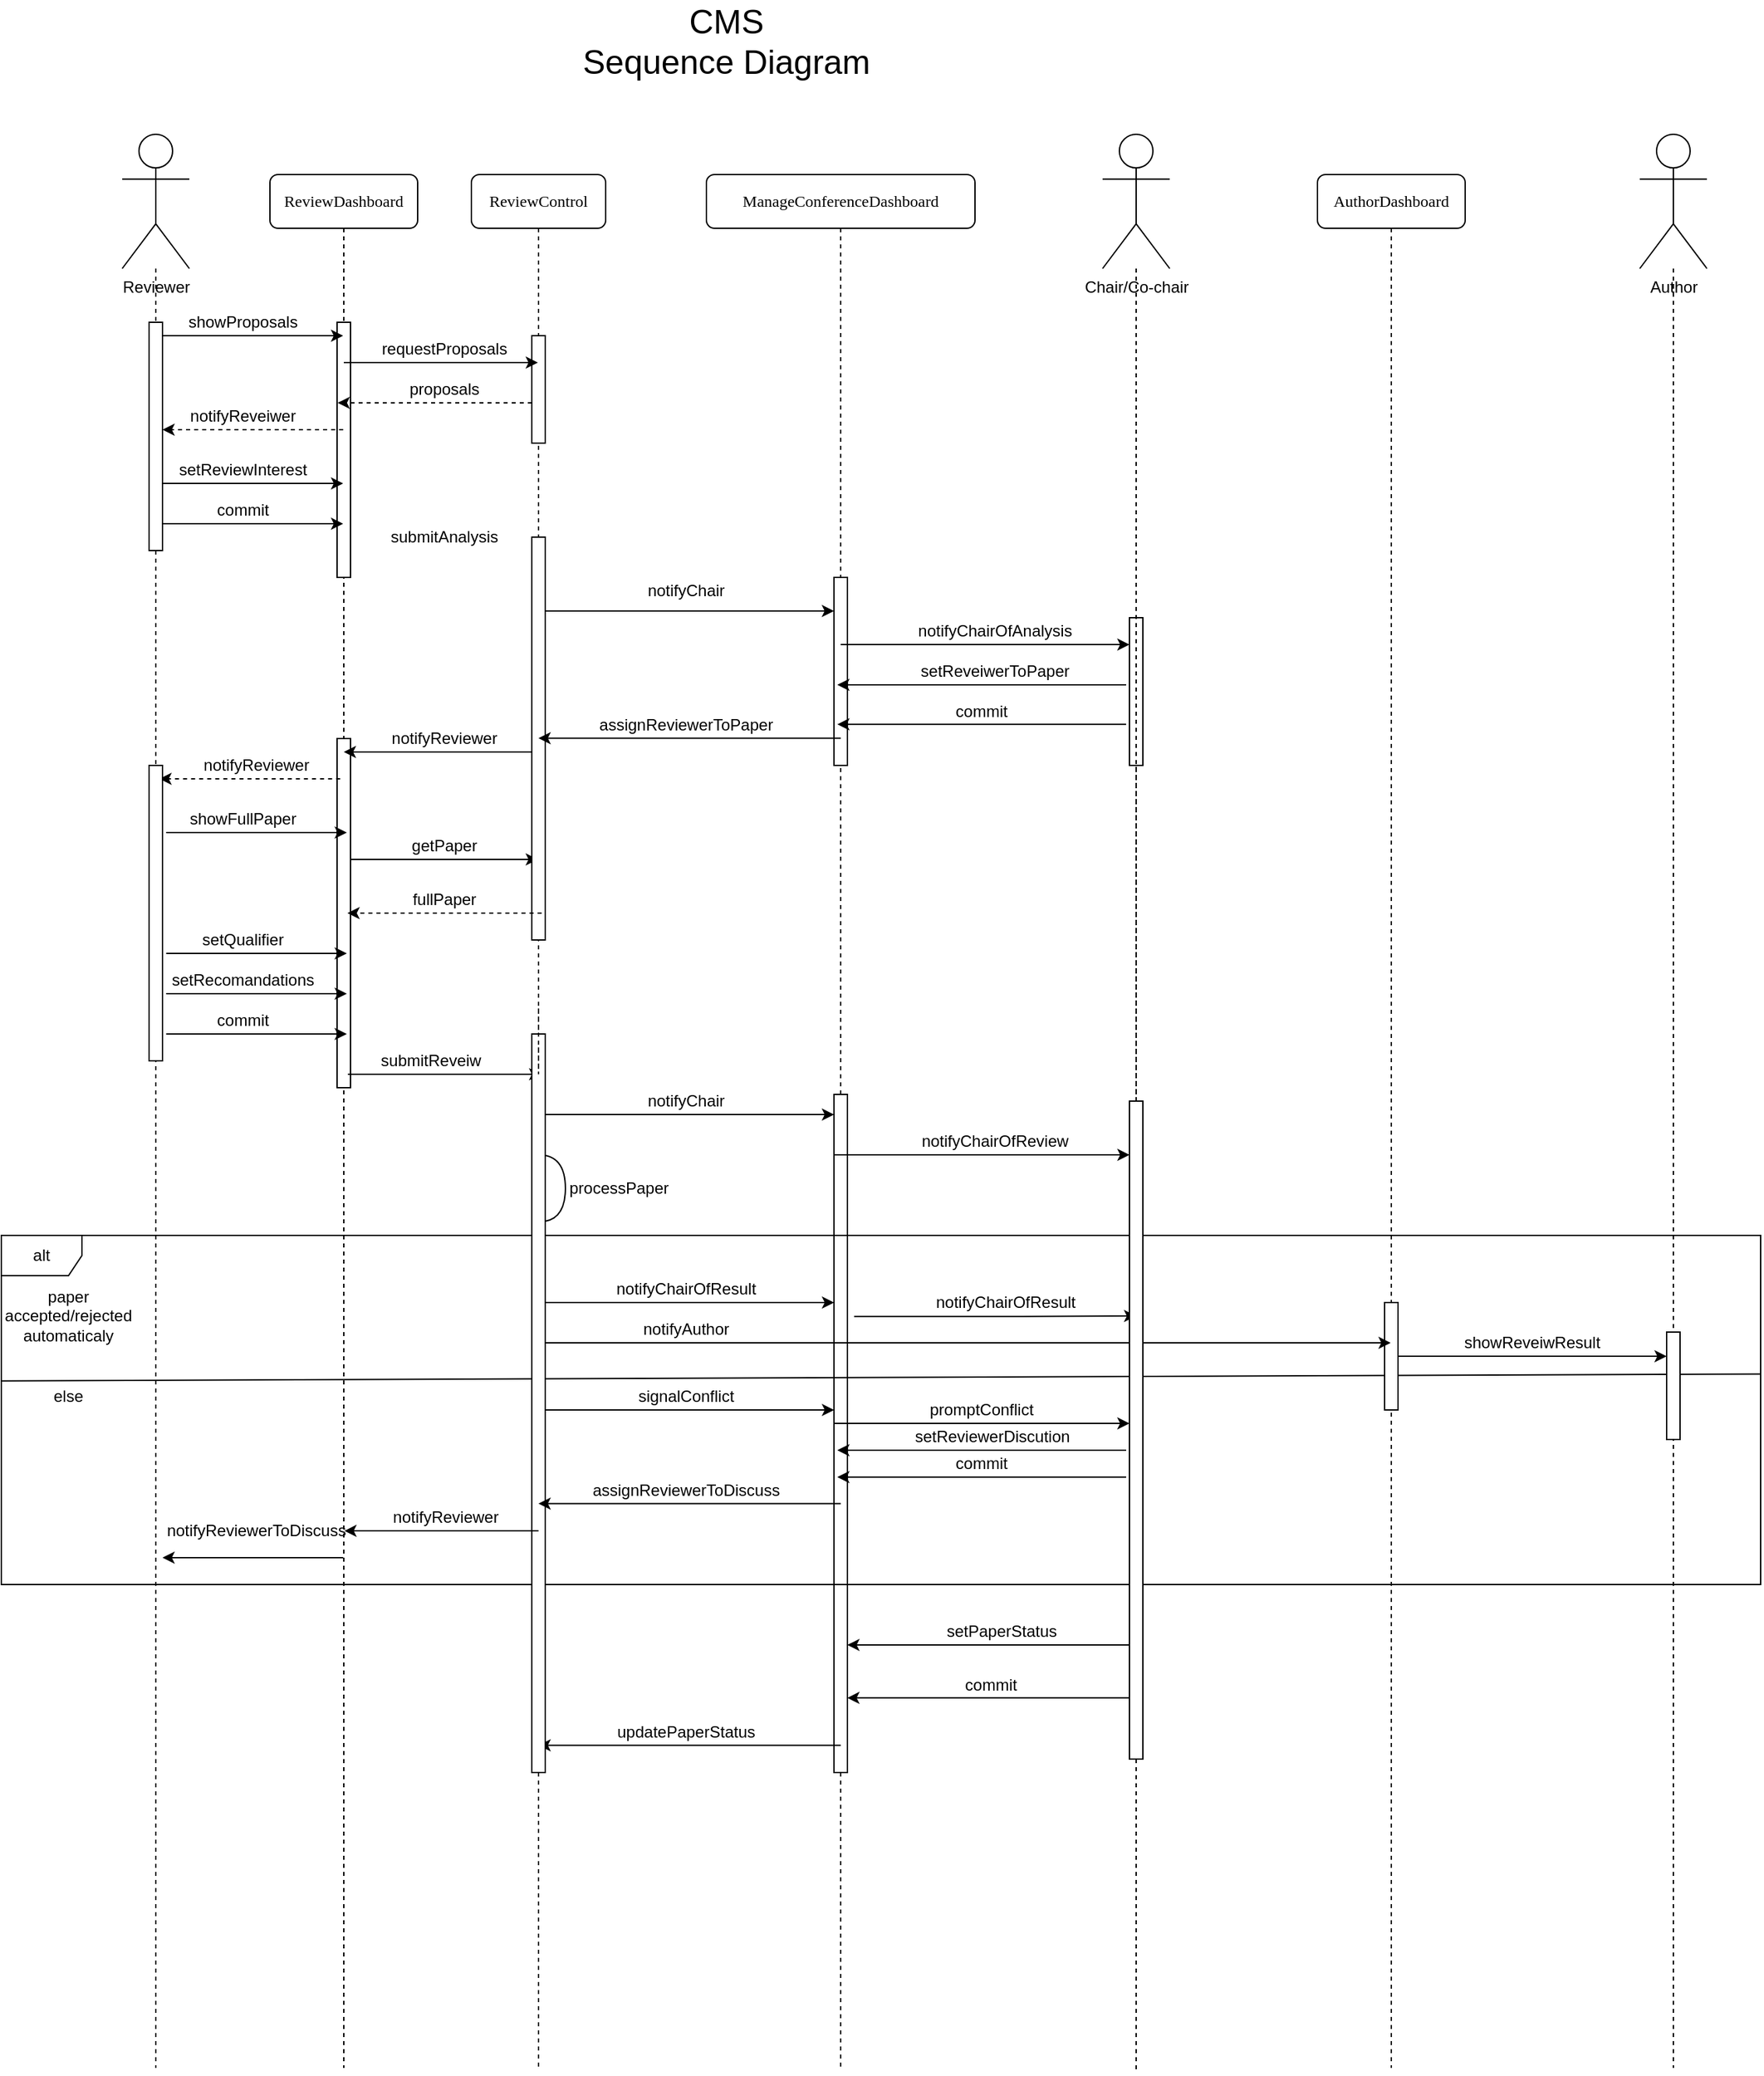 <mxfile version="14.5.4" type="device"><diagram name="Page-1" id="13e1069c-82ec-6db2-03f1-153e76fe0fe0"><mxGraphModel dx="2652" dy="85" grid="1" gridSize="10" guides="1" tooltips="1" connect="1" arrows="1" fold="1" page="1" pageScale="1" pageWidth="1100" pageHeight="850" background="#ffffff" math="0" shadow="0"><root><mxCell id="0"/><mxCell id="1" parent="0"/><mxCell id="bucNh9d91GPZDgI1Pmpa-3" value="&lt;span style=&quot;font-size: 25px&quot;&gt;CMS&lt;br&gt;Sequence Diagram&lt;br&gt;&lt;/span&gt;" style="text;html=1;strokeColor=none;fillColor=none;align=center;verticalAlign=middle;whiteSpace=wrap;rounded=0;" parent="1" vertex="1"><mxGeometry x="440" y="860" width="220" height="60" as="geometry"/></mxCell><mxCell id="bucNh9d91GPZDgI1Pmpa-11" style="edgeStyle=orthogonalEdgeStyle;rounded=0;orthogonalLoop=1;jettySize=auto;html=1;dashed=1;endArrow=none;endFill=0;" parent="1" source="bucNh9d91GPZDgI1Pmpa-7" edge="1"><mxGeometry relative="1" as="geometry"><mxPoint x="125" y="2400" as="targetPoint"/><Array as="points"><mxPoint x="125" y="1210"/><mxPoint x="125" y="1210"/></Array></mxGeometry></mxCell><mxCell id="bucNh9d91GPZDgI1Pmpa-7" value="Reviewer" style="shape=umlActor;verticalLabelPosition=bottom;verticalAlign=top;html=1;" parent="1" vertex="1"><mxGeometry x="100" y="960" width="50" height="100" as="geometry"/></mxCell><mxCell id="bucNh9d91GPZDgI1Pmpa-9" style="edgeStyle=orthogonalEdgeStyle;rounded=0;orthogonalLoop=1;jettySize=auto;html=1;dashed=1;endArrow=none;endFill=0;" parent="1" source="entU-i0mzUF8qTm8JItJ-14" edge="1"><mxGeometry relative="1" as="geometry"><mxPoint x="855" y="2403.429" as="targetPoint"/><Array as="points"><mxPoint x="855" y="1400"/></Array></mxGeometry></mxCell><mxCell id="bucNh9d91GPZDgI1Pmpa-8" value="Chair/Co-chair" style="shape=umlActor;verticalLabelPosition=bottom;verticalAlign=top;html=1;" parent="1" vertex="1"><mxGeometry x="830" y="960" width="50" height="100" as="geometry"/></mxCell><mxCell id="bucNh9d91GPZDgI1Pmpa-55" style="edgeStyle=orthogonalEdgeStyle;rounded=0;orthogonalLoop=1;jettySize=auto;html=1;startArrow=none;startFill=0;endArrow=classic;endFill=1;" parent="1" source="bucNh9d91GPZDgI1Pmpa-12" target="bucNh9d91GPZDgI1Pmpa-13" edge="1"><mxGeometry relative="1" as="geometry"><Array as="points"><mxPoint x="350" y="1500"/><mxPoint x="350" y="1500"/></Array></mxGeometry></mxCell><mxCell id="bucNh9d91GPZDgI1Pmpa-12" value="ReviewDashboard" style="shape=umlLifeline;perimeter=lifelinePerimeter;whiteSpace=wrap;html=1;container=1;collapsible=0;recursiveResize=0;outlineConnect=0;rounded=1;shadow=0;comic=0;labelBackgroundColor=none;strokeWidth=1;fontFamily=Verdana;fontSize=12;align=center;" parent="1" vertex="1"><mxGeometry x="210" y="990" width="110" height="1410" as="geometry"/></mxCell><mxCell id="entU-i0mzUF8qTm8JItJ-3" value="" style="html=1;points=[];perimeter=orthogonalPerimeter;" parent="bucNh9d91GPZDgI1Pmpa-12" vertex="1"><mxGeometry x="50" y="110" width="10" height="190" as="geometry"/></mxCell><mxCell id="entU-i0mzUF8qTm8JItJ-6" value="" style="html=1;points=[];perimeter=orthogonalPerimeter;" parent="bucNh9d91GPZDgI1Pmpa-12" vertex="1"><mxGeometry x="50" y="420" width="10" height="260" as="geometry"/></mxCell><mxCell id="bucNh9d91GPZDgI1Pmpa-36" style="edgeStyle=orthogonalEdgeStyle;rounded=0;orthogonalLoop=1;jettySize=auto;html=1;startArrow=none;startFill=0;endArrow=classic;endFill=1;" parent="1" source="bucNh9d91GPZDgI1Pmpa-13" edge="1"><mxGeometry relative="1" as="geometry"><mxPoint x="630" y="1315" as="targetPoint"/></mxGeometry></mxCell><mxCell id="bucNh9d91GPZDgI1Pmpa-48" style="edgeStyle=orthogonalEdgeStyle;rounded=0;orthogonalLoop=1;jettySize=auto;html=1;startArrow=none;startFill=0;endArrow=classic;endFill=1;" parent="1" source="bucNh9d91GPZDgI1Pmpa-13" target="bucNh9d91GPZDgI1Pmpa-12" edge="1"><mxGeometry relative="1" as="geometry"><Array as="points"><mxPoint x="330" y="1420"/><mxPoint x="330" y="1420"/></Array></mxGeometry></mxCell><mxCell id="bucNh9d91GPZDgI1Pmpa-67" style="edgeStyle=orthogonalEdgeStyle;rounded=0;orthogonalLoop=1;jettySize=auto;html=1;startArrow=none;startFill=0;endArrow=none;endFill=0;dashed=1;" parent="1" source="entU-i0mzUF8qTm8JItJ-11" edge="1"><mxGeometry relative="1" as="geometry"><mxPoint x="410" y="2400" as="targetPoint"/></mxGeometry></mxCell><mxCell id="bucNh9d91GPZDgI1Pmpa-13" value="ReviewControl" style="shape=umlLifeline;perimeter=lifelinePerimeter;whiteSpace=wrap;html=1;container=1;collapsible=0;recursiveResize=0;outlineConnect=0;rounded=1;shadow=0;comic=0;labelBackgroundColor=none;strokeWidth=1;fontFamily=Verdana;fontSize=12;align=center;" parent="1" vertex="1"><mxGeometry x="360" y="990" width="100" height="650" as="geometry"/></mxCell><mxCell id="entU-i0mzUF8qTm8JItJ-7" value="" style="html=1;points=[];perimeter=orthogonalPerimeter;" parent="bucNh9d91GPZDgI1Pmpa-13" vertex="1"><mxGeometry x="45" y="120" width="10" height="80" as="geometry"/></mxCell><mxCell id="entU-i0mzUF8qTm8JItJ-8" value="" style="html=1;points=[];perimeter=orthogonalPerimeter;" parent="bucNh9d91GPZDgI1Pmpa-13" vertex="1"><mxGeometry x="45" y="270" width="10" height="300" as="geometry"/></mxCell><mxCell id="bucNh9d91GPZDgI1Pmpa-18" value="" style="endArrow=classic;html=1;" parent="1" target="bucNh9d91GPZDgI1Pmpa-12" edge="1"><mxGeometry width="50" height="50" relative="1" as="geometry"><mxPoint x="130" y="1110" as="sourcePoint"/><mxPoint x="200" y="1110" as="targetPoint"/><Array as="points"><mxPoint x="230" y="1110"/></Array></mxGeometry></mxCell><mxCell id="bucNh9d91GPZDgI1Pmpa-19" value="showProposals" style="text;html=1;strokeColor=none;fillColor=none;align=center;verticalAlign=middle;whiteSpace=wrap;rounded=0;" parent="1" vertex="1"><mxGeometry x="170" y="1090" width="40" height="20" as="geometry"/></mxCell><mxCell id="bucNh9d91GPZDgI1Pmpa-21" value="requestProposals" style="text;html=1;strokeColor=none;fillColor=none;align=center;verticalAlign=middle;whiteSpace=wrap;rounded=0;" parent="1" vertex="1"><mxGeometry x="320" y="1110" width="40" height="20" as="geometry"/></mxCell><mxCell id="bucNh9d91GPZDgI1Pmpa-22" value="" style="endArrow=classic;html=1;" parent="1" source="bucNh9d91GPZDgI1Pmpa-12" target="bucNh9d91GPZDgI1Pmpa-13" edge="1"><mxGeometry width="50" height="50" relative="1" as="geometry"><mxPoint x="265.5" y="1140" as="sourcePoint"/><mxPoint x="400" y="1140" as="targetPoint"/><Array as="points"><mxPoint x="340" y="1130"/><mxPoint x="400" y="1130"/></Array></mxGeometry></mxCell><mxCell id="bucNh9d91GPZDgI1Pmpa-25" value="proposals" style="text;html=1;strokeColor=none;fillColor=none;align=center;verticalAlign=middle;whiteSpace=wrap;rounded=0;" parent="1" vertex="1"><mxGeometry x="320" y="1140" width="40" height="20" as="geometry"/></mxCell><mxCell id="bucNh9d91GPZDgI1Pmpa-28" style="edgeStyle=orthogonalEdgeStyle;rounded=0;orthogonalLoop=1;jettySize=auto;html=1;endArrow=classic;endFill=1;dashed=1;startArrow=none;startFill=0;" parent="1" edge="1"><mxGeometry relative="1" as="geometry"><mxPoint x="264.57" y="1179.999" as="sourcePoint"/><mxPoint x="130" y="1180" as="targetPoint"/><Array as="points"><mxPoint x="175.07" y="1179.97"/><mxPoint x="175.07" y="1179.97"/></Array></mxGeometry></mxCell><mxCell id="bucNh9d91GPZDgI1Pmpa-30" value="" style="endArrow=classic;html=1;" parent="1" edge="1"><mxGeometry width="50" height="50" relative="1" as="geometry"><mxPoint x="130" y="1220" as="sourcePoint"/><mxPoint x="264.5" y="1220" as="targetPoint"/><Array as="points"><mxPoint x="230" y="1220"/></Array></mxGeometry></mxCell><mxCell id="bucNh9d91GPZDgI1Pmpa-31" value="setReviewInterest" style="text;html=1;strokeColor=none;fillColor=none;align=center;verticalAlign=middle;whiteSpace=wrap;rounded=0;" parent="1" vertex="1"><mxGeometry x="140" y="1200" width="100" height="20" as="geometry"/></mxCell><mxCell id="bucNh9d91GPZDgI1Pmpa-33" value="submitAnalysis" style="text;html=1;strokeColor=none;fillColor=none;align=center;verticalAlign=middle;whiteSpace=wrap;rounded=0;" parent="1" vertex="1"><mxGeometry x="300" y="1250" width="80" height="20" as="geometry"/></mxCell><mxCell id="bucNh9d91GPZDgI1Pmpa-34" value="" style="endArrow=classic;html=1;" parent="1" edge="1"><mxGeometry width="50" height="50" relative="1" as="geometry"><mxPoint x="130" y="1250" as="sourcePoint"/><mxPoint x="264.5" y="1250" as="targetPoint"/><Array as="points"><mxPoint x="230" y="1250"/></Array></mxGeometry></mxCell><mxCell id="bucNh9d91GPZDgI1Pmpa-35" value="commit" style="text;html=1;strokeColor=none;fillColor=none;align=center;verticalAlign=middle;whiteSpace=wrap;rounded=0;" parent="1" vertex="1"><mxGeometry x="140" y="1230" width="100" height="20" as="geometry"/></mxCell><mxCell id="bucNh9d91GPZDgI1Pmpa-37" value="notifyChair" style="text;html=1;strokeColor=none;fillColor=none;align=center;verticalAlign=middle;whiteSpace=wrap;rounded=0;" parent="1" vertex="1"><mxGeometry x="480" y="1290" width="80" height="20" as="geometry"/></mxCell><mxCell id="bucNh9d91GPZDgI1Pmpa-39" value="setReveiwerToPaper" style="text;html=1;strokeColor=none;fillColor=none;align=center;verticalAlign=middle;whiteSpace=wrap;rounded=0;" parent="1" vertex="1"><mxGeometry x="700" y="1350" width="100" height="20" as="geometry"/></mxCell><mxCell id="bucNh9d91GPZDgI1Pmpa-72" style="edgeStyle=orthogonalEdgeStyle;rounded=0;orthogonalLoop=1;jettySize=auto;html=1;dashed=1;startArrow=none;startFill=0;endArrow=none;endFill=0;" parent="1" source="bucNh9d91GPZDgI1Pmpa-40" edge="1"><mxGeometry relative="1" as="geometry"><mxPoint x="635" y="2401.714" as="targetPoint"/></mxGeometry></mxCell><mxCell id="bucNh9d91GPZDgI1Pmpa-40" value="ManageConferenceDashboard" style="shape=umlLifeline;perimeter=lifelinePerimeter;whiteSpace=wrap;html=1;container=1;collapsible=0;recursiveResize=0;outlineConnect=0;rounded=1;shadow=0;comic=0;labelBackgroundColor=none;strokeWidth=1;fontFamily=Verdana;fontSize=12;align=center;" parent="1" vertex="1"><mxGeometry x="535" y="990" width="200" height="1190" as="geometry"/></mxCell><mxCell id="entU-i0mzUF8qTm8JItJ-9" value="" style="html=1;points=[];perimeter=orthogonalPerimeter;" parent="bucNh9d91GPZDgI1Pmpa-40" vertex="1"><mxGeometry x="95" y="300" width="10" height="140" as="geometry"/></mxCell><mxCell id="entU-i0mzUF8qTm8JItJ-13" value="" style="html=1;points=[];perimeter=orthogonalPerimeter;" parent="bucNh9d91GPZDgI1Pmpa-40" vertex="1"><mxGeometry x="95" y="685" width="10" height="505" as="geometry"/></mxCell><mxCell id="bucNh9d91GPZDgI1Pmpa-41" style="edgeStyle=orthogonalEdgeStyle;rounded=0;orthogonalLoop=1;jettySize=auto;html=1;startArrow=none;startFill=0;endArrow=classic;endFill=1;" parent="1" edge="1"><mxGeometry relative="1" as="geometry"><mxPoint x="850" y="1340" as="targetPoint"/><mxPoint x="635" y="1340" as="sourcePoint"/></mxGeometry></mxCell><mxCell id="bucNh9d91GPZDgI1Pmpa-42" value="notifyChairOfAnalysis" style="text;html=1;strokeColor=none;fillColor=none;align=center;verticalAlign=middle;whiteSpace=wrap;rounded=0;" parent="1" vertex="1"><mxGeometry x="690" y="1320" width="120" height="20" as="geometry"/></mxCell><mxCell id="bucNh9d91GPZDgI1Pmpa-47" value="assignReviewerToPaper" style="text;html=1;strokeColor=none;fillColor=none;align=center;verticalAlign=middle;whiteSpace=wrap;rounded=0;" parent="1" vertex="1"><mxGeometry x="470.03" y="1390" width="100" height="20" as="geometry"/></mxCell><mxCell id="bucNh9d91GPZDgI1Pmpa-49" value="notifyReviewer" style="text;html=1;strokeColor=none;fillColor=none;align=center;verticalAlign=middle;whiteSpace=wrap;rounded=0;" parent="1" vertex="1"><mxGeometry x="290" y="1400" width="100" height="20" as="geometry"/></mxCell><mxCell id="bucNh9d91GPZDgI1Pmpa-51" style="edgeStyle=orthogonalEdgeStyle;rounded=0;orthogonalLoop=1;jettySize=auto;html=1;endArrow=classic;endFill=1;dashed=1;startArrow=none;startFill=0;" parent="1" edge="1"><mxGeometry relative="1" as="geometry"><mxPoint x="262.29" y="1439.999" as="sourcePoint"/><mxPoint x="127.72" y="1440" as="targetPoint"/><Array as="points"><mxPoint x="172.79" y="1439.97"/><mxPoint x="172.79" y="1439.97"/></Array></mxGeometry></mxCell><mxCell id="bucNh9d91GPZDgI1Pmpa-52" value="notifyReviewer" style="text;html=1;strokeColor=none;fillColor=none;align=center;verticalAlign=middle;whiteSpace=wrap;rounded=0;" parent="1" vertex="1"><mxGeometry x="150" y="1420" width="100" height="20" as="geometry"/></mxCell><mxCell id="bucNh9d91GPZDgI1Pmpa-53" value="" style="endArrow=classic;html=1;" parent="1" edge="1"><mxGeometry width="50" height="50" relative="1" as="geometry"><mxPoint x="132.75" y="1480" as="sourcePoint"/><mxPoint x="267.25" y="1480" as="targetPoint"/><Array as="points"><mxPoint x="232.75" y="1480"/></Array></mxGeometry></mxCell><mxCell id="bucNh9d91GPZDgI1Pmpa-54" value="showFullPaper" style="text;html=1;strokeColor=none;fillColor=none;align=center;verticalAlign=middle;whiteSpace=wrap;rounded=0;" parent="1" vertex="1"><mxGeometry x="140" y="1460" width="100" height="20" as="geometry"/></mxCell><mxCell id="bucNh9d91GPZDgI1Pmpa-56" value="getPaper" style="text;html=1;strokeColor=none;fillColor=none;align=center;verticalAlign=middle;whiteSpace=wrap;rounded=0;" parent="1" vertex="1"><mxGeometry x="290" y="1480" width="100" height="20" as="geometry"/></mxCell><mxCell id="bucNh9d91GPZDgI1Pmpa-57" style="edgeStyle=orthogonalEdgeStyle;rounded=0;orthogonalLoop=1;jettySize=auto;html=1;endArrow=classic;endFill=1;dashed=1;startArrow=none;startFill=0;" parent="1" edge="1"><mxGeometry relative="1" as="geometry"><mxPoint x="412.29" y="1539.999" as="sourcePoint"/><mxPoint x="267.719" y="1539.999" as="targetPoint"/><Array as="points"><mxPoint x="322.79" y="1539.97"/><mxPoint x="322.79" y="1539.97"/></Array></mxGeometry></mxCell><mxCell id="bucNh9d91GPZDgI1Pmpa-58" value="notifyReveiwer" style="text;html=1;strokeColor=none;fillColor=none;align=center;verticalAlign=middle;whiteSpace=wrap;rounded=0;" parent="1" vertex="1"><mxGeometry x="170" y="1160" width="40" height="20" as="geometry"/></mxCell><mxCell id="bucNh9d91GPZDgI1Pmpa-59" value="fullPaper" style="text;html=1;strokeColor=none;fillColor=none;align=center;verticalAlign=middle;whiteSpace=wrap;rounded=0;" parent="1" vertex="1"><mxGeometry x="290" y="1520" width="100" height="20" as="geometry"/></mxCell><mxCell id="bucNh9d91GPZDgI1Pmpa-60" value="" style="endArrow=classic;html=1;" parent="1" edge="1"><mxGeometry width="50" height="50" relative="1" as="geometry"><mxPoint x="132.75" y="1570" as="sourcePoint"/><mxPoint x="267.25" y="1570" as="targetPoint"/><Array as="points"><mxPoint x="232.75" y="1570"/></Array></mxGeometry></mxCell><mxCell id="bucNh9d91GPZDgI1Pmpa-61" value="setQualifier" style="text;html=1;strokeColor=none;fillColor=none;align=center;verticalAlign=middle;whiteSpace=wrap;rounded=0;" parent="1" vertex="1"><mxGeometry x="140" y="1550" width="100" height="20" as="geometry"/></mxCell><mxCell id="bucNh9d91GPZDgI1Pmpa-62" value="" style="endArrow=classic;html=1;" parent="1" edge="1"><mxGeometry width="50" height="50" relative="1" as="geometry"><mxPoint x="132.75" y="1600" as="sourcePoint"/><mxPoint x="267.25" y="1600" as="targetPoint"/><Array as="points"><mxPoint x="232.75" y="1600"/></Array></mxGeometry></mxCell><mxCell id="bucNh9d91GPZDgI1Pmpa-63" value="setRecomandations" style="text;html=1;strokeColor=none;fillColor=none;align=center;verticalAlign=middle;whiteSpace=wrap;rounded=0;" parent="1" vertex="1"><mxGeometry x="140" y="1580" width="100" height="20" as="geometry"/></mxCell><mxCell id="bucNh9d91GPZDgI1Pmpa-64" value="" style="endArrow=classic;html=1;" parent="1" edge="1"><mxGeometry width="50" height="50" relative="1" as="geometry"><mxPoint x="132.75" y="1630" as="sourcePoint"/><mxPoint x="267.25" y="1630" as="targetPoint"/><Array as="points"><mxPoint x="232.75" y="1630"/></Array></mxGeometry></mxCell><mxCell id="bucNh9d91GPZDgI1Pmpa-65" value="commit" style="text;html=1;strokeColor=none;fillColor=none;align=center;verticalAlign=middle;whiteSpace=wrap;rounded=0;" parent="1" vertex="1"><mxGeometry x="140" y="1610" width="100" height="20" as="geometry"/></mxCell><mxCell id="bucNh9d91GPZDgI1Pmpa-68" style="edgeStyle=orthogonalEdgeStyle;rounded=0;orthogonalLoop=1;jettySize=auto;html=1;startArrow=none;startFill=0;endArrow=classic;endFill=1;" parent="1" edge="1"><mxGeometry relative="1" as="geometry"><mxPoint x="268" y="1660" as="sourcePoint"/><mxPoint x="412" y="1660" as="targetPoint"/><Array as="points"><mxPoint x="352.79" y="1659.97"/><mxPoint x="352.79" y="1659.97"/></Array></mxGeometry></mxCell><mxCell id="bucNh9d91GPZDgI1Pmpa-69" value="submitReveiw" style="text;html=1;strokeColor=none;fillColor=none;align=center;verticalAlign=middle;whiteSpace=wrap;rounded=0;" parent="1" vertex="1"><mxGeometry x="280" y="1640" width="100" height="20" as="geometry"/></mxCell><mxCell id="bucNh9d91GPZDgI1Pmpa-70" style="edgeStyle=orthogonalEdgeStyle;rounded=0;orthogonalLoop=1;jettySize=auto;html=1;startArrow=none;startFill=0;endArrow=classic;endFill=1;" parent="1" edge="1"><mxGeometry relative="1" as="geometry"><mxPoint x="630.04" y="1690" as="targetPoint"/><mxPoint x="409.969" y="1690" as="sourcePoint"/></mxGeometry></mxCell><mxCell id="bucNh9d91GPZDgI1Pmpa-71" value="notifyChair" style="text;html=1;strokeColor=none;fillColor=none;align=center;verticalAlign=middle;whiteSpace=wrap;rounded=0;" parent="1" vertex="1"><mxGeometry x="480" y="1670" width="80" height="20" as="geometry"/></mxCell><mxCell id="bucNh9d91GPZDgI1Pmpa-74" value="notifyChairOfReview" style="text;html=1;strokeColor=none;fillColor=none;align=center;verticalAlign=middle;whiteSpace=wrap;rounded=0;" parent="1" vertex="1"><mxGeometry x="690" y="1700" width="120" height="20" as="geometry"/></mxCell><mxCell id="bucNh9d91GPZDgI1Pmpa-78" value="" style="shape=requiredInterface;html=1;verticalLabelPosition=bottom;" parent="1" vertex="1"><mxGeometry x="410" y="1720" width="20" height="50" as="geometry"/></mxCell><mxCell id="bucNh9d91GPZDgI1Pmpa-79" value="processPaper" style="text;html=1;strokeColor=none;fillColor=none;align=center;verticalAlign=middle;whiteSpace=wrap;rounded=0;" parent="1" vertex="1"><mxGeometry x="430" y="1735" width="80" height="20" as="geometry"/></mxCell><mxCell id="bucNh9d91GPZDgI1Pmpa-80" value="alt" style="shape=umlFrame;whiteSpace=wrap;html=1;" parent="1" vertex="1"><mxGeometry x="10" y="1780" width="1310" height="260" as="geometry"/></mxCell><mxCell id="bucNh9d91GPZDgI1Pmpa-81" value="paper accepted/rejected automaticaly" style="text;html=1;strokeColor=none;fillColor=none;align=center;verticalAlign=middle;whiteSpace=wrap;rounded=0;" parent="1" vertex="1"><mxGeometry x="20" y="1830" width="80" height="20" as="geometry"/></mxCell><mxCell id="bucNh9d91GPZDgI1Pmpa-82" value="" style="endArrow=none;html=1;exitX=0;exitY=0.417;exitDx=0;exitDy=0;exitPerimeter=0;entryX=1;entryY=0.397;entryDx=0;entryDy=0;entryPerimeter=0;" parent="1" source="bucNh9d91GPZDgI1Pmpa-80" target="bucNh9d91GPZDgI1Pmpa-80" edge="1"><mxGeometry width="50" height="50" relative="1" as="geometry"><mxPoint x="500" y="1890" as="sourcePoint"/><mxPoint x="910" y="1857" as="targetPoint"/></mxGeometry></mxCell><mxCell id="bucNh9d91GPZDgI1Pmpa-83" value="else" style="text;html=1;strokeColor=none;fillColor=none;align=center;verticalAlign=middle;whiteSpace=wrap;rounded=0;" parent="1" vertex="1"><mxGeometry x="20" y="1890" width="80" height="20" as="geometry"/></mxCell><mxCell id="bucNh9d91GPZDgI1Pmpa-84" style="edgeStyle=orthogonalEdgeStyle;rounded=0;orthogonalLoop=1;jettySize=auto;html=1;startArrow=none;startFill=0;endArrow=classic;endFill=1;" parent="1" edge="1"><mxGeometry relative="1" as="geometry"><mxPoint x="630.07" y="1830" as="targetPoint"/><mxPoint x="409.999" y="1830" as="sourcePoint"/></mxGeometry></mxCell><mxCell id="bucNh9d91GPZDgI1Pmpa-85" value="notifyChairOfResult" style="text;html=1;strokeColor=none;fillColor=none;align=center;verticalAlign=middle;whiteSpace=wrap;rounded=0;" parent="1" vertex="1"><mxGeometry x="480.03" y="1810" width="80" height="20" as="geometry"/></mxCell><mxCell id="bucNh9d91GPZDgI1Pmpa-88" style="edgeStyle=orthogonalEdgeStyle;rounded=0;orthogonalLoop=1;jettySize=auto;html=1;startArrow=none;startFill=0;endArrow=classic;endFill=1;exitX=0.509;exitY=0.913;exitDx=0;exitDy=0;exitPerimeter=0;" parent="1" edge="1"><mxGeometry relative="1" as="geometry"><mxPoint x="855" y="1840.01" as="targetPoint"/><mxPoint x="645.0" y="1840.4" as="sourcePoint"/><Array as="points"><mxPoint x="754" y="1840.01"/><mxPoint x="863" y="1840.01"/></Array></mxGeometry></mxCell><mxCell id="bucNh9d91GPZDgI1Pmpa-89" value="notifyChairOfResult" style="text;html=1;strokeColor=none;fillColor=none;align=center;verticalAlign=middle;whiteSpace=wrap;rounded=0;" parent="1" vertex="1"><mxGeometry x="698.2" y="1820" width="120" height="20" as="geometry"/></mxCell><mxCell id="bucNh9d91GPZDgI1Pmpa-90" style="edgeStyle=orthogonalEdgeStyle;rounded=0;orthogonalLoop=1;jettySize=auto;html=1;startArrow=none;startFill=0;endArrow=classic;endFill=1;" parent="1" edge="1"><mxGeometry relative="1" as="geometry"><mxPoint x="630.07" y="1910" as="targetPoint"/><mxPoint x="409.999" y="1910" as="sourcePoint"/></mxGeometry></mxCell><mxCell id="bucNh9d91GPZDgI1Pmpa-91" value="signalConflict" style="text;html=1;strokeColor=none;fillColor=none;align=center;verticalAlign=middle;whiteSpace=wrap;rounded=0;" parent="1" vertex="1"><mxGeometry x="480" y="1890" width="80" height="20" as="geometry"/></mxCell><mxCell id="bucNh9d91GPZDgI1Pmpa-92" style="edgeStyle=orthogonalEdgeStyle;rounded=0;orthogonalLoop=1;jettySize=auto;html=1;startArrow=none;startFill=0;endArrow=classic;endFill=1;" parent="1" edge="1"><mxGeometry relative="1" as="geometry"><mxPoint x="850" y="1920" as="targetPoint"/><mxPoint x="630" y="1920" as="sourcePoint"/></mxGeometry></mxCell><mxCell id="bucNh9d91GPZDgI1Pmpa-93" value="promptConflict" style="text;html=1;strokeColor=none;fillColor=none;align=center;verticalAlign=middle;whiteSpace=wrap;rounded=0;" parent="1" vertex="1"><mxGeometry x="680" y="1900" width="120" height="20" as="geometry"/></mxCell><mxCell id="bucNh9d91GPZDgI1Pmpa-96" value="" style="endArrow=classic;html=1;" parent="1" edge="1"><mxGeometry width="50" height="50" relative="1" as="geometry"><mxPoint x="855" y="2085" as="sourcePoint"/><mxPoint x="639.929" y="2085" as="targetPoint"/><Array as="points"><mxPoint x="665" y="2085"/></Array></mxGeometry></mxCell><mxCell id="bucNh9d91GPZDgI1Pmpa-97" value="setPaperStatus" style="text;html=1;strokeColor=none;fillColor=none;align=center;verticalAlign=middle;whiteSpace=wrap;rounded=0;" parent="1" vertex="1"><mxGeometry x="705" y="2065" width="100" height="20" as="geometry"/></mxCell><mxCell id="bucNh9d91GPZDgI1Pmpa-98" value="" style="endArrow=classic;html=1;" parent="1" edge="1"><mxGeometry width="50" height="50" relative="1" as="geometry"><mxPoint x="635.07" y="1409.71" as="sourcePoint"/><mxPoint x="409.999" y="1409.71" as="targetPoint"/><Array as="points"><mxPoint x="610.07" y="1409.71"/><mxPoint x="590.07" y="1409.71"/><mxPoint x="450.07" y="1409.71"/></Array></mxGeometry></mxCell><mxCell id="bucNh9d91GPZDgI1Pmpa-99" value="" style="endArrow=classic;html=1;" parent="1" edge="1"><mxGeometry width="50" height="50" relative="1" as="geometry"><mxPoint x="847.54" y="1370" as="sourcePoint"/><mxPoint x="632.469" y="1370" as="targetPoint"/><Array as="points"><mxPoint x="657.54" y="1370"/></Array></mxGeometry></mxCell><mxCell id="bucNh9d91GPZDgI1Pmpa-100" value="" style="endArrow=classic;html=1;" parent="1" edge="1"><mxGeometry width="50" height="50" relative="1" as="geometry"><mxPoint x="847.54" y="1399.43" as="sourcePoint"/><mxPoint x="632.469" y="1399.43" as="targetPoint"/><Array as="points"><mxPoint x="657.54" y="1399.43"/></Array></mxGeometry></mxCell><mxCell id="bucNh9d91GPZDgI1Pmpa-101" value="commit" style="text;html=1;strokeColor=none;fillColor=none;align=center;verticalAlign=middle;whiteSpace=wrap;rounded=0;" parent="1" vertex="1"><mxGeometry x="690" y="1380" width="100" height="20" as="geometry"/></mxCell><mxCell id="bucNh9d91GPZDgI1Pmpa-102" value="" style="endArrow=classic;html=1;" parent="1" edge="1"><mxGeometry width="50" height="50" relative="1" as="geometry"><mxPoint x="855" y="2124.43" as="sourcePoint"/><mxPoint x="639.929" y="2124.43" as="targetPoint"/><Array as="points"><mxPoint x="665" y="2124.43"/></Array></mxGeometry></mxCell><mxCell id="bucNh9d91GPZDgI1Pmpa-103" value="commit" style="text;html=1;strokeColor=none;fillColor=none;align=center;verticalAlign=middle;whiteSpace=wrap;rounded=0;" parent="1" vertex="1"><mxGeometry x="697.46" y="2105" width="100" height="20" as="geometry"/></mxCell><mxCell id="bucNh9d91GPZDgI1Pmpa-104" value="updatePaperStatus" style="text;html=1;strokeColor=none;fillColor=none;align=center;verticalAlign=middle;whiteSpace=wrap;rounded=0;" parent="1" vertex="1"><mxGeometry x="470.03" y="2140" width="100" height="20" as="geometry"/></mxCell><mxCell id="bucNh9d91GPZDgI1Pmpa-105" value="" style="endArrow=classic;html=1;" parent="1" edge="1"><mxGeometry width="50" height="50" relative="1" as="geometry"><mxPoint x="635.07" y="2159.71" as="sourcePoint"/><mxPoint x="409.999" y="2159.71" as="targetPoint"/><Array as="points"><mxPoint x="610.07" y="2159.71"/><mxPoint x="590.07" y="2159.71"/><mxPoint x="450.07" y="2159.71"/></Array></mxGeometry></mxCell><mxCell id="bucNh9d91GPZDgI1Pmpa-113" style="edgeStyle=orthogonalEdgeStyle;rounded=0;orthogonalLoop=1;jettySize=auto;html=1;startArrow=none;startFill=0;endArrow=none;endFill=0;dashed=1;" parent="1" source="bucNh9d91GPZDgI1Pmpa-108" edge="1"><mxGeometry relative="1" as="geometry"><mxPoint x="1255" y="2400" as="targetPoint"/></mxGeometry></mxCell><mxCell id="bucNh9d91GPZDgI1Pmpa-108" value="Author" style="shape=umlActor;verticalLabelPosition=bottom;verticalAlign=top;html=1;" parent="1" vertex="1"><mxGeometry x="1230" y="960" width="50" height="100" as="geometry"/></mxCell><mxCell id="bucNh9d91GPZDgI1Pmpa-110" value="AuthorDashboard" style="shape=umlLifeline;perimeter=lifelinePerimeter;whiteSpace=wrap;html=1;container=1;collapsible=0;recursiveResize=0;outlineConnect=0;rounded=1;shadow=0;comic=0;labelBackgroundColor=none;strokeWidth=1;fontFamily=Verdana;fontSize=12;align=center;" parent="1" vertex="1"><mxGeometry x="990" y="990" width="110" height="1410" as="geometry"/></mxCell><mxCell id="entU-i0mzUF8qTm8JItJ-16" value="" style="html=1;points=[];perimeter=orthogonalPerimeter;" parent="bucNh9d91GPZDgI1Pmpa-110" vertex="1"><mxGeometry x="50" y="840" width="10" height="80" as="geometry"/></mxCell><mxCell id="bucNh9d91GPZDgI1Pmpa-111" style="edgeStyle=orthogonalEdgeStyle;rounded=0;orthogonalLoop=1;jettySize=auto;html=1;startArrow=none;startFill=0;endArrow=classic;endFill=1;" parent="1" target="bucNh9d91GPZDgI1Pmpa-110" edge="1"><mxGeometry relative="1" as="geometry"><mxPoint x="630.07" y="1860" as="targetPoint"/><mxPoint x="409.999" y="1860" as="sourcePoint"/><Array as="points"><mxPoint x="880" y="1860"/><mxPoint x="880" y="1860"/></Array></mxGeometry></mxCell><mxCell id="bucNh9d91GPZDgI1Pmpa-112" value="notifyAuthor" style="text;html=1;strokeColor=none;fillColor=none;align=center;verticalAlign=middle;whiteSpace=wrap;rounded=0;" parent="1" vertex="1"><mxGeometry x="480.03" y="1840" width="80" height="20" as="geometry"/></mxCell><mxCell id="bucNh9d91GPZDgI1Pmpa-114" style="edgeStyle=orthogonalEdgeStyle;rounded=0;orthogonalLoop=1;jettySize=auto;html=1;startArrow=none;startFill=0;endArrow=classic;endFill=1;" parent="1" edge="1"><mxGeometry relative="1" as="geometry"><mxPoint x="1250" y="1870" as="targetPoint"/><mxPoint x="1049.999" y="1870" as="sourcePoint"/></mxGeometry></mxCell><mxCell id="bucNh9d91GPZDgI1Pmpa-115" value="showReveiwResult" style="text;html=1;strokeColor=none;fillColor=none;align=center;verticalAlign=middle;whiteSpace=wrap;rounded=0;" parent="1" vertex="1"><mxGeometry x="1110" y="1850" width="80" height="20" as="geometry"/></mxCell><mxCell id="entU-i0mzUF8qTm8JItJ-1" value="" style="html=1;points=[];perimeter=orthogonalPerimeter;" parent="1" vertex="1"><mxGeometry x="120" y="1100" width="10" height="170" as="geometry"/></mxCell><mxCell id="entU-i0mzUF8qTm8JItJ-2" value="" style="html=1;points=[];perimeter=orthogonalPerimeter;" parent="1" vertex="1"><mxGeometry x="120" y="1430" width="10" height="220" as="geometry"/></mxCell><mxCell id="entU-i0mzUF8qTm8JItJ-10" value="" style="html=1;points=[];perimeter=orthogonalPerimeter;" parent="1" vertex="1"><mxGeometry x="850" y="1320" width="10" height="110" as="geometry"/></mxCell><mxCell id="entU-i0mzUF8qTm8JItJ-11" value="" style="html=1;points=[];perimeter=orthogonalPerimeter;" parent="1" vertex="1"><mxGeometry x="405" y="1630" width="10" height="550" as="geometry"/></mxCell><mxCell id="entU-i0mzUF8qTm8JItJ-12" style="edgeStyle=orthogonalEdgeStyle;rounded=0;orthogonalLoop=1;jettySize=auto;html=1;startArrow=none;startFill=0;endArrow=none;endFill=0;dashed=1;" parent="1" source="bucNh9d91GPZDgI1Pmpa-13" target="entU-i0mzUF8qTm8JItJ-11" edge="1"><mxGeometry relative="1" as="geometry"><mxPoint x="410" y="2400" as="targetPoint"/><mxPoint x="409.81" y="1640.0" as="sourcePoint"/></mxGeometry></mxCell><mxCell id="entU-i0mzUF8qTm8JItJ-14" value="" style="html=1;points=[];perimeter=orthogonalPerimeter;" parent="1" vertex="1"><mxGeometry x="850" y="1680" width="10" height="490" as="geometry"/></mxCell><mxCell id="entU-i0mzUF8qTm8JItJ-15" style="edgeStyle=orthogonalEdgeStyle;rounded=0;orthogonalLoop=1;jettySize=auto;html=1;dashed=1;endArrow=none;endFill=0;" parent="1" source="bucNh9d91GPZDgI1Pmpa-8" target="entU-i0mzUF8qTm8JItJ-14" edge="1"><mxGeometry relative="1" as="geometry"><mxPoint x="855" y="2403.429" as="targetPoint"/><Array as="points"><mxPoint x="855" y="1400"/></Array><mxPoint x="855.034" y="1060" as="sourcePoint"/></mxGeometry></mxCell><mxCell id="entU-i0mzUF8qTm8JItJ-17" value="" style="html=1;points=[];perimeter=orthogonalPerimeter;" parent="1" vertex="1"><mxGeometry x="1250" y="1852" width="10" height="80" as="geometry"/></mxCell><mxCell id="entU-i0mzUF8qTm8JItJ-18" value="" style="endArrow=classic;html=1;" parent="1" edge="1"><mxGeometry width="50" height="50" relative="1" as="geometry"><mxPoint x="847.54" y="1940" as="sourcePoint"/><mxPoint x="632.469" y="1940" as="targetPoint"/><Array as="points"><mxPoint x="657.54" y="1940"/></Array></mxGeometry></mxCell><mxCell id="entU-i0mzUF8qTm8JItJ-19" value="setReviewerDiscution" style="text;html=1;strokeColor=none;fillColor=none;align=center;verticalAlign=middle;whiteSpace=wrap;rounded=0;" parent="1" vertex="1"><mxGeometry x="697.54" y="1920" width="100" height="20" as="geometry"/></mxCell><mxCell id="entU-i0mzUF8qTm8JItJ-20" value="" style="endArrow=classic;html=1;" parent="1" edge="1"><mxGeometry width="50" height="50" relative="1" as="geometry"><mxPoint x="847.54" y="1960" as="sourcePoint"/><mxPoint x="632.469" y="1960" as="targetPoint"/><Array as="points"><mxPoint x="657.54" y="1960"/></Array></mxGeometry></mxCell><mxCell id="entU-i0mzUF8qTm8JItJ-21" value="commit" style="text;html=1;strokeColor=none;fillColor=none;align=center;verticalAlign=middle;whiteSpace=wrap;rounded=0;" parent="1" vertex="1"><mxGeometry x="690" y="1940" width="100" height="20" as="geometry"/></mxCell><mxCell id="entU-i0mzUF8qTm8JItJ-22" style="edgeStyle=orthogonalEdgeStyle;rounded=0;orthogonalLoop=1;jettySize=auto;html=1;startArrow=none;startFill=0;endArrow=classic;endFill=1;" parent="1" edge="1"><mxGeometry relative="1" as="geometry"><mxPoint x="850.04" y="1720" as="targetPoint"/><mxPoint x="629.969" y="1720" as="sourcePoint"/></mxGeometry></mxCell><mxCell id="entU-i0mzUF8qTm8JItJ-23" value="assignReviewerToDiscuss" style="text;html=1;strokeColor=none;fillColor=none;align=center;verticalAlign=middle;whiteSpace=wrap;rounded=0;" parent="1" vertex="1"><mxGeometry x="470.03" y="1960" width="100" height="20" as="geometry"/></mxCell><mxCell id="entU-i0mzUF8qTm8JItJ-25" value="" style="endArrow=classic;html=1;" parent="1" edge="1"><mxGeometry width="50" height="50" relative="1" as="geometry"><mxPoint x="635.07" y="1979.71" as="sourcePoint"/><mxPoint x="409.999" y="1979.71" as="targetPoint"/><Array as="points"><mxPoint x="610.07" y="1979.71"/><mxPoint x="590.07" y="1979.71"/><mxPoint x="450.07" y="1979.71"/></Array></mxGeometry></mxCell><mxCell id="entU-i0mzUF8qTm8JItJ-26" style="edgeStyle=orthogonalEdgeStyle;rounded=0;orthogonalLoop=1;jettySize=auto;html=1;startArrow=none;startFill=0;endArrow=classic;endFill=1;" parent="1" edge="1"><mxGeometry relative="1" as="geometry"><Array as="points"><mxPoint x="330.5" y="2000"/><mxPoint x="330.5" y="2000"/></Array><mxPoint x="410" y="2000.029" as="sourcePoint"/><mxPoint x="265.429" y="2000.029" as="targetPoint"/></mxGeometry></mxCell><mxCell id="entU-i0mzUF8qTm8JItJ-27" value="notifyReviewer" style="text;html=1;strokeColor=none;fillColor=none;align=center;verticalAlign=middle;whiteSpace=wrap;rounded=0;" parent="1" vertex="1"><mxGeometry x="290.5" y="1980" width="100" height="20" as="geometry"/></mxCell><mxCell id="entU-i0mzUF8qTm8JItJ-28" value="notifyReviewerToDiscuss" style="text;html=1;strokeColor=none;fillColor=none;align=center;verticalAlign=middle;whiteSpace=wrap;rounded=0;" parent="1" vertex="1"><mxGeometry x="150" y="1990" width="100" height="20" as="geometry"/></mxCell><mxCell id="entU-i0mzUF8qTm8JItJ-29" style="edgeStyle=orthogonalEdgeStyle;rounded=0;orthogonalLoop=1;jettySize=auto;html=1;startArrow=none;startFill=0;endArrow=classic;endFill=1;" parent="1" edge="1"><mxGeometry relative="1" as="geometry"><Array as="points"><mxPoint x="185.07" y="2019.97"/><mxPoint x="185.07" y="2019.97"/></Array><mxPoint x="264.57" y="2019.999" as="sourcePoint"/><mxPoint x="130" y="2020" as="targetPoint"/></mxGeometry></mxCell><mxCell id="ASTGoGPkUeFKK0U98p3t-1" style="edgeStyle=orthogonalEdgeStyle;rounded=0;orthogonalLoop=1;jettySize=auto;html=1;endArrow=classic;endFill=1;dashed=1;startArrow=none;startFill=0;" edge="1" parent="1"><mxGeometry relative="1" as="geometry"><mxPoint x="405.0" y="1159.999" as="sourcePoint"/><mxPoint x="260.429" y="1159.999" as="targetPoint"/><Array as="points"><mxPoint x="315.5" y="1159.97"/><mxPoint x="315.5" y="1159.97"/></Array></mxGeometry></mxCell></root></mxGraphModel></diagram></mxfile>